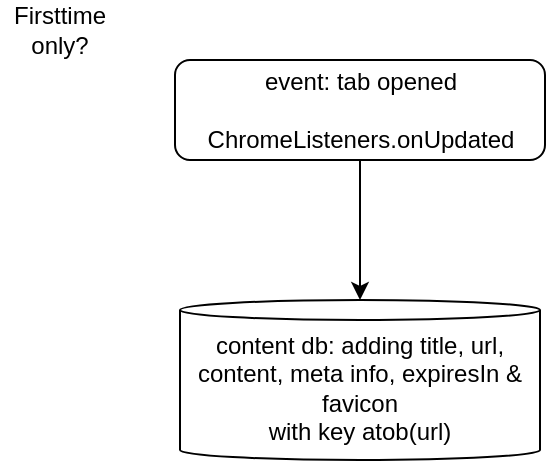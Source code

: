 <mxfile version="20.5.3" type="embed"><diagram name="Seite-1" id="Afa9OzGU9VT6Kw_RbNjM"><mxGraphModel dx="489" dy="704" grid="1" gridSize="10" guides="1" tooltips="1" connect="1" arrows="1" fold="1" page="1" pageScale="1" pageWidth="827" pageHeight="1169" math="0" shadow="0"><root><mxCell id="0"/><mxCell id="1" parent="0"/><mxCell id="21zig455Lk8CdIAZ-2xM-1" value="event: tab opened&lt;br&gt;&lt;br&gt;ChromeListeners.onUpdated" style="rounded=1;whiteSpace=wrap;html=1;" parent="1" vertex="1"><mxGeometry x="247.5" y="200" width="185" height="50" as="geometry"/></mxCell><mxCell id="3" value="content db: adding title, url, content, meta info, expiresIn &amp;amp; favicon&lt;br&gt;with key atob(url)" style="shape=cylinder3;whiteSpace=wrap;html=1;boundedLbl=1;backgroundOutline=1;size=5;" parent="1" vertex="1"><mxGeometry x="250" y="320" width="180" height="80" as="geometry"/></mxCell><mxCell id="4" value="" style="endArrow=classic;html=1;rounded=0;entryX=0.5;entryY=0;entryDx=0;entryDy=0;entryPerimeter=0;" parent="1" source="21zig455Lk8CdIAZ-2xM-1" target="3" edge="1"><mxGeometry width="50" height="50" relative="1" as="geometry"><mxPoint x="250" y="360" as="sourcePoint"/><mxPoint x="300" y="310" as="targetPoint"/></mxGeometry></mxCell><mxCell id="PX2ckn2gSQI_3bdxVXSw-4" value="Firsttime only?" style="text;html=1;strokeColor=none;fillColor=none;align=center;verticalAlign=middle;whiteSpace=wrap;rounded=0;" parent="1" vertex="1"><mxGeometry x="160" y="170" width="60" height="30" as="geometry"/></mxCell></root></mxGraphModel></diagram></mxfile>